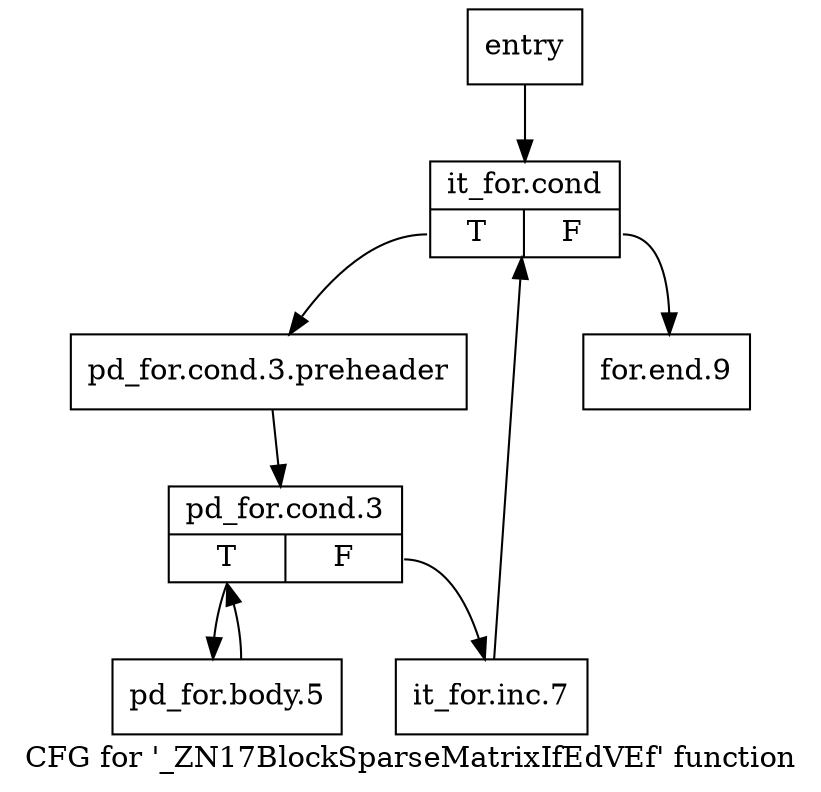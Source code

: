 digraph "CFG for '_ZN17BlockSparseMatrixIfEdVEf' function" {
	label="CFG for '_ZN17BlockSparseMatrixIfEdVEf' function";

	Node0x2d4f710 [shape=record,label="{entry}"];
	Node0x2d4f710 -> Node0x2d4f760;
	Node0x2d4f760 [shape=record,label="{it_for.cond|{<s0>T|<s1>F}}"];
	Node0x2d4f760:s0 -> Node0x2d4f7b0;
	Node0x2d4f760:s1 -> Node0x2d4f8f0;
	Node0x2d4f7b0 [shape=record,label="{pd_for.cond.3.preheader}"];
	Node0x2d4f7b0 -> Node0x2d4f800;
	Node0x2d4f800 [shape=record,label="{pd_for.cond.3|{<s0>T|<s1>F}}"];
	Node0x2d4f800:s0 -> Node0x2d4f850;
	Node0x2d4f800:s1 -> Node0x2d4f8a0;
	Node0x2d4f850 [shape=record,label="{pd_for.body.5}"];
	Node0x2d4f850 -> Node0x2d4f800;
	Node0x2d4f8a0 [shape=record,label="{it_for.inc.7}"];
	Node0x2d4f8a0 -> Node0x2d4f760;
	Node0x2d4f8f0 [shape=record,label="{for.end.9}"];
}
